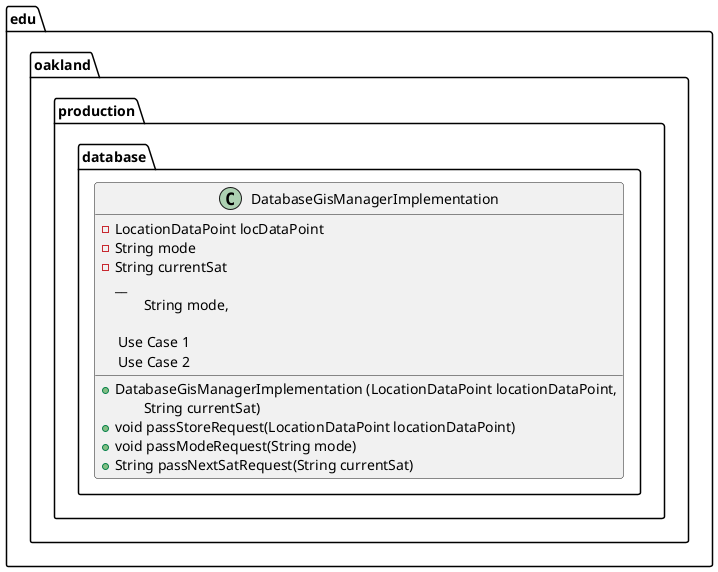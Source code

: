 @startuml DatabaseGisManagerImplementation

package edu.oakland.production.database {
    class DatabaseGisManagerImplementation {
    	- LocationDataPoint locDataPoint
    	- String mode
    	- String currentSat
          __
        + DatabaseGisManagerImplementation (LocationDataPoint locationDataPoint, 
        \tString mode, 
        \tString currentSat)
        
        .. Use Case 1 ..
        + void passStoreRequest(LocationDataPoint locationDataPoint)
        .. Use Case 2 ..
        + void passModeRequest(String mode)
        + String passNextSatRequest(String currentSat)
    }
}

@enduml
